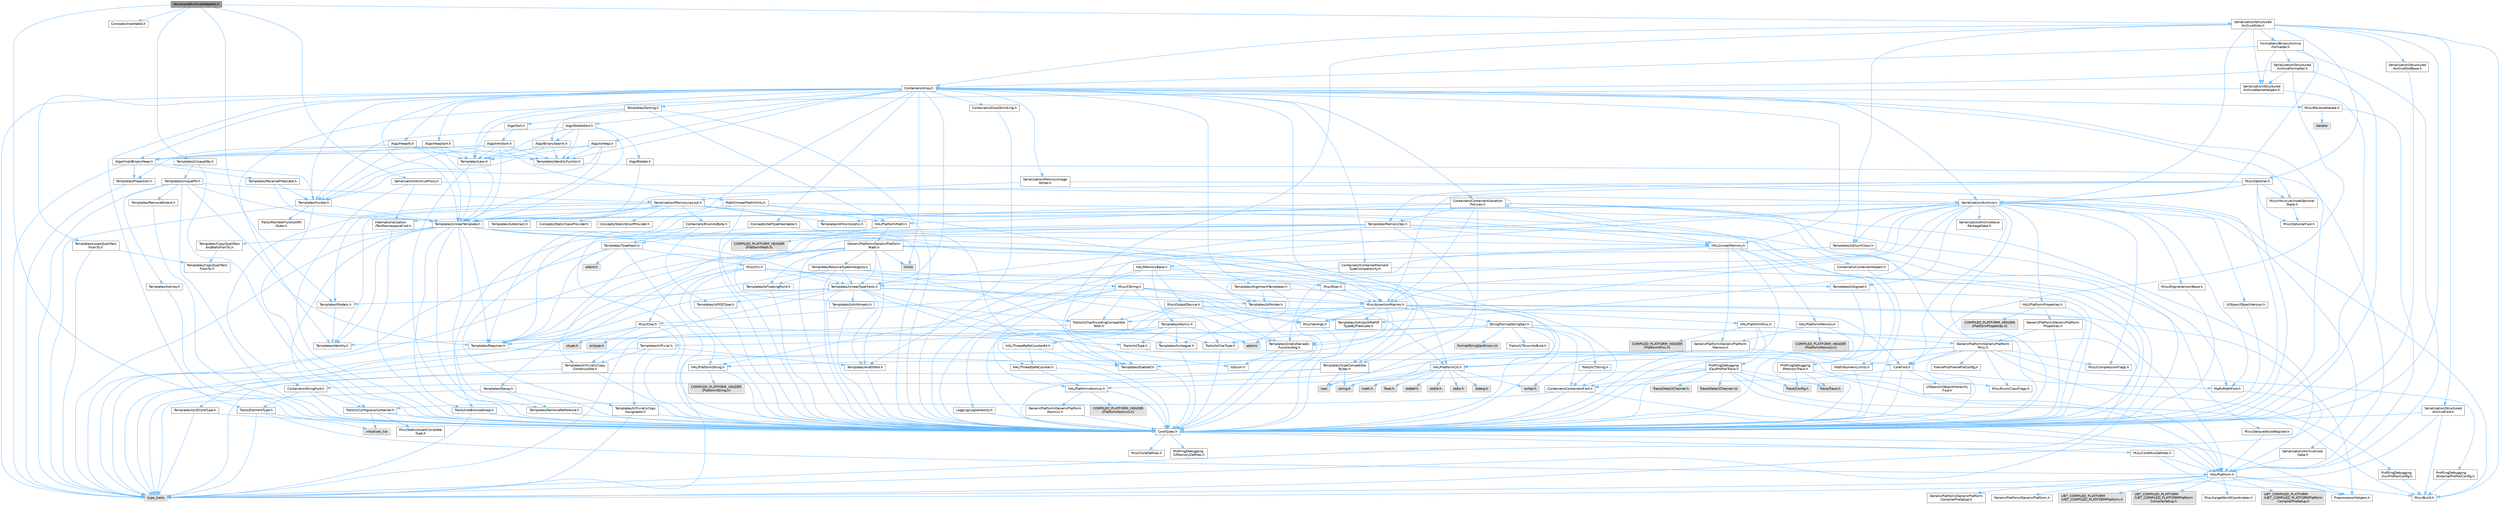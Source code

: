 digraph "StructuredArchiveAdapters.h"
{
 // INTERACTIVE_SVG=YES
 // LATEX_PDF_SIZE
  bgcolor="transparent";
  edge [fontname=Helvetica,fontsize=10,labelfontname=Helvetica,labelfontsize=10];
  node [fontname=Helvetica,fontsize=10,shape=box,height=0.2,width=0.4];
  Node1 [id="Node000001",label="StructuredArchiveAdapters.h",height=0.2,width=0.4,color="gray40", fillcolor="grey60", style="filled", fontcolor="black",tooltip=" "];
  Node1 -> Node2 [id="edge1_Node000001_Node000002",color="steelblue1",style="solid",tooltip=" "];
  Node2 [id="Node000002",label="CoreTypes.h",height=0.2,width=0.4,color="grey40", fillcolor="white", style="filled",URL="$dc/dec/CoreTypes_8h.html",tooltip=" "];
  Node2 -> Node3 [id="edge2_Node000002_Node000003",color="steelblue1",style="solid",tooltip=" "];
  Node3 [id="Node000003",label="HAL/Platform.h",height=0.2,width=0.4,color="grey40", fillcolor="white", style="filled",URL="$d9/dd0/Platform_8h.html",tooltip=" "];
  Node3 -> Node4 [id="edge3_Node000003_Node000004",color="steelblue1",style="solid",tooltip=" "];
  Node4 [id="Node000004",label="Misc/Build.h",height=0.2,width=0.4,color="grey40", fillcolor="white", style="filled",URL="$d3/dbb/Build_8h.html",tooltip=" "];
  Node3 -> Node5 [id="edge4_Node000003_Node000005",color="steelblue1",style="solid",tooltip=" "];
  Node5 [id="Node000005",label="Misc/LargeWorldCoordinates.h",height=0.2,width=0.4,color="grey40", fillcolor="white", style="filled",URL="$d2/dcb/LargeWorldCoordinates_8h.html",tooltip=" "];
  Node3 -> Node6 [id="edge5_Node000003_Node000006",color="steelblue1",style="solid",tooltip=" "];
  Node6 [id="Node000006",label="type_traits",height=0.2,width=0.4,color="grey60", fillcolor="#E0E0E0", style="filled",tooltip=" "];
  Node3 -> Node7 [id="edge6_Node000003_Node000007",color="steelblue1",style="solid",tooltip=" "];
  Node7 [id="Node000007",label="PreprocessorHelpers.h",height=0.2,width=0.4,color="grey40", fillcolor="white", style="filled",URL="$db/ddb/PreprocessorHelpers_8h.html",tooltip=" "];
  Node3 -> Node8 [id="edge7_Node000003_Node000008",color="steelblue1",style="solid",tooltip=" "];
  Node8 [id="Node000008",label="UBT_COMPILED_PLATFORM\l/UBT_COMPILED_PLATFORMPlatform\lCompilerPreSetup.h",height=0.2,width=0.4,color="grey60", fillcolor="#E0E0E0", style="filled",tooltip=" "];
  Node3 -> Node9 [id="edge8_Node000003_Node000009",color="steelblue1",style="solid",tooltip=" "];
  Node9 [id="Node000009",label="GenericPlatform/GenericPlatform\lCompilerPreSetup.h",height=0.2,width=0.4,color="grey40", fillcolor="white", style="filled",URL="$d9/dc8/GenericPlatformCompilerPreSetup_8h.html",tooltip=" "];
  Node3 -> Node10 [id="edge9_Node000003_Node000010",color="steelblue1",style="solid",tooltip=" "];
  Node10 [id="Node000010",label="GenericPlatform/GenericPlatform.h",height=0.2,width=0.4,color="grey40", fillcolor="white", style="filled",URL="$d6/d84/GenericPlatform_8h.html",tooltip=" "];
  Node3 -> Node11 [id="edge10_Node000003_Node000011",color="steelblue1",style="solid",tooltip=" "];
  Node11 [id="Node000011",label="UBT_COMPILED_PLATFORM\l/UBT_COMPILED_PLATFORMPlatform.h",height=0.2,width=0.4,color="grey60", fillcolor="#E0E0E0", style="filled",tooltip=" "];
  Node3 -> Node12 [id="edge11_Node000003_Node000012",color="steelblue1",style="solid",tooltip=" "];
  Node12 [id="Node000012",label="UBT_COMPILED_PLATFORM\l/UBT_COMPILED_PLATFORMPlatform\lCompilerSetup.h",height=0.2,width=0.4,color="grey60", fillcolor="#E0E0E0", style="filled",tooltip=" "];
  Node2 -> Node13 [id="edge12_Node000002_Node000013",color="steelblue1",style="solid",tooltip=" "];
  Node13 [id="Node000013",label="ProfilingDebugging\l/UMemoryDefines.h",height=0.2,width=0.4,color="grey40", fillcolor="white", style="filled",URL="$d2/da2/UMemoryDefines_8h.html",tooltip=" "];
  Node2 -> Node14 [id="edge13_Node000002_Node000014",color="steelblue1",style="solid",tooltip=" "];
  Node14 [id="Node000014",label="Misc/CoreMiscDefines.h",height=0.2,width=0.4,color="grey40", fillcolor="white", style="filled",URL="$da/d38/CoreMiscDefines_8h.html",tooltip=" "];
  Node14 -> Node3 [id="edge14_Node000014_Node000003",color="steelblue1",style="solid",tooltip=" "];
  Node14 -> Node7 [id="edge15_Node000014_Node000007",color="steelblue1",style="solid",tooltip=" "];
  Node2 -> Node15 [id="edge16_Node000002_Node000015",color="steelblue1",style="solid",tooltip=" "];
  Node15 [id="Node000015",label="Misc/CoreDefines.h",height=0.2,width=0.4,color="grey40", fillcolor="white", style="filled",URL="$d3/dd2/CoreDefines_8h.html",tooltip=" "];
  Node1 -> Node16 [id="edge17_Node000001_Node000016",color="steelblue1",style="solid",tooltip=" "];
  Node16 [id="Node000016",label="Concepts/Insertable.h",height=0.2,width=0.4,color="grey40", fillcolor="white", style="filled",URL="$d8/d3b/Insertable_8h.html",tooltip=" "];
  Node1 -> Node17 [id="edge18_Node000001_Node000017",color="steelblue1",style="solid",tooltip=" "];
  Node17 [id="Node000017",label="Templates/Models.h",height=0.2,width=0.4,color="grey40", fillcolor="white", style="filled",URL="$d3/d0c/Models_8h.html",tooltip=" "];
  Node17 -> Node18 [id="edge19_Node000017_Node000018",color="steelblue1",style="solid",tooltip=" "];
  Node18 [id="Node000018",label="Templates/Identity.h",height=0.2,width=0.4,color="grey40", fillcolor="white", style="filled",URL="$d0/dd5/Identity_8h.html",tooltip=" "];
  Node1 -> Node19 [id="edge20_Node000001_Node000019",color="steelblue1",style="solid",tooltip=" "];
  Node19 [id="Node000019",label="Serialization/ArchiveProxy.h",height=0.2,width=0.4,color="grey40", fillcolor="white", style="filled",URL="$dc/dda/ArchiveProxy_8h.html",tooltip=" "];
  Node19 -> Node2 [id="edge21_Node000019_Node000002",color="steelblue1",style="solid",tooltip=" "];
  Node19 -> Node20 [id="edge22_Node000019_Node000020",color="steelblue1",style="solid",tooltip=" "];
  Node20 [id="Node000020",label="Internationalization\l/TextNamespaceFwd.h",height=0.2,width=0.4,color="grey40", fillcolor="white", style="filled",URL="$d8/d97/TextNamespaceFwd_8h.html",tooltip=" "];
  Node20 -> Node2 [id="edge23_Node000020_Node000002",color="steelblue1",style="solid",tooltip=" "];
  Node19 -> Node21 [id="edge24_Node000019_Node000021",color="steelblue1",style="solid",tooltip=" "];
  Node21 [id="Node000021",label="Serialization/Archive.h",height=0.2,width=0.4,color="grey40", fillcolor="white", style="filled",URL="$d7/d3b/Archive_8h.html",tooltip=" "];
  Node21 -> Node22 [id="edge25_Node000021_Node000022",color="steelblue1",style="solid",tooltip=" "];
  Node22 [id="Node000022",label="CoreFwd.h",height=0.2,width=0.4,color="grey40", fillcolor="white", style="filled",URL="$d1/d1e/CoreFwd_8h.html",tooltip=" "];
  Node22 -> Node2 [id="edge26_Node000022_Node000002",color="steelblue1",style="solid",tooltip=" "];
  Node22 -> Node23 [id="edge27_Node000022_Node000023",color="steelblue1",style="solid",tooltip=" "];
  Node23 [id="Node000023",label="Containers/ContainersFwd.h",height=0.2,width=0.4,color="grey40", fillcolor="white", style="filled",URL="$d4/d0a/ContainersFwd_8h.html",tooltip=" "];
  Node23 -> Node3 [id="edge28_Node000023_Node000003",color="steelblue1",style="solid",tooltip=" "];
  Node23 -> Node2 [id="edge29_Node000023_Node000002",color="steelblue1",style="solid",tooltip=" "];
  Node23 -> Node24 [id="edge30_Node000023_Node000024",color="steelblue1",style="solid",tooltip=" "];
  Node24 [id="Node000024",label="Traits/IsContiguousContainer.h",height=0.2,width=0.4,color="grey40", fillcolor="white", style="filled",URL="$d5/d3c/IsContiguousContainer_8h.html",tooltip=" "];
  Node24 -> Node2 [id="edge31_Node000024_Node000002",color="steelblue1",style="solid",tooltip=" "];
  Node24 -> Node25 [id="edge32_Node000024_Node000025",color="steelblue1",style="solid",tooltip=" "];
  Node25 [id="Node000025",label="Misc/StaticAssertComplete\lType.h",height=0.2,width=0.4,color="grey40", fillcolor="white", style="filled",URL="$d5/d4e/StaticAssertCompleteType_8h.html",tooltip=" "];
  Node24 -> Node26 [id="edge33_Node000024_Node000026",color="steelblue1",style="solid",tooltip=" "];
  Node26 [id="Node000026",label="initializer_list",height=0.2,width=0.4,color="grey60", fillcolor="#E0E0E0", style="filled",tooltip=" "];
  Node22 -> Node27 [id="edge34_Node000022_Node000027",color="steelblue1",style="solid",tooltip=" "];
  Node27 [id="Node000027",label="Math/MathFwd.h",height=0.2,width=0.4,color="grey40", fillcolor="white", style="filled",URL="$d2/d10/MathFwd_8h.html",tooltip=" "];
  Node27 -> Node3 [id="edge35_Node000027_Node000003",color="steelblue1",style="solid",tooltip=" "];
  Node22 -> Node28 [id="edge36_Node000022_Node000028",color="steelblue1",style="solid",tooltip=" "];
  Node28 [id="Node000028",label="UObject/UObjectHierarchy\lFwd.h",height=0.2,width=0.4,color="grey40", fillcolor="white", style="filled",URL="$d3/d13/UObjectHierarchyFwd_8h.html",tooltip=" "];
  Node21 -> Node2 [id="edge37_Node000021_Node000002",color="steelblue1",style="solid",tooltip=" "];
  Node21 -> Node29 [id="edge38_Node000021_Node000029",color="steelblue1",style="solid",tooltip=" "];
  Node29 [id="Node000029",label="HAL/PlatformProperties.h",height=0.2,width=0.4,color="grey40", fillcolor="white", style="filled",URL="$d9/db0/PlatformProperties_8h.html",tooltip=" "];
  Node29 -> Node2 [id="edge39_Node000029_Node000002",color="steelblue1",style="solid",tooltip=" "];
  Node29 -> Node30 [id="edge40_Node000029_Node000030",color="steelblue1",style="solid",tooltip=" "];
  Node30 [id="Node000030",label="GenericPlatform/GenericPlatform\lProperties.h",height=0.2,width=0.4,color="grey40", fillcolor="white", style="filled",URL="$d2/dcd/GenericPlatformProperties_8h.html",tooltip=" "];
  Node30 -> Node2 [id="edge41_Node000030_Node000002",color="steelblue1",style="solid",tooltip=" "];
  Node30 -> Node31 [id="edge42_Node000030_Node000031",color="steelblue1",style="solid",tooltip=" "];
  Node31 [id="Node000031",label="GenericPlatform/GenericPlatform\lMisc.h",height=0.2,width=0.4,color="grey40", fillcolor="white", style="filled",URL="$db/d9a/GenericPlatformMisc_8h.html",tooltip=" "];
  Node31 -> Node32 [id="edge43_Node000031_Node000032",color="steelblue1",style="solid",tooltip=" "];
  Node32 [id="Node000032",label="Containers/StringFwd.h",height=0.2,width=0.4,color="grey40", fillcolor="white", style="filled",URL="$df/d37/StringFwd_8h.html",tooltip=" "];
  Node32 -> Node2 [id="edge44_Node000032_Node000002",color="steelblue1",style="solid",tooltip=" "];
  Node32 -> Node33 [id="edge45_Node000032_Node000033",color="steelblue1",style="solid",tooltip=" "];
  Node33 [id="Node000033",label="Traits/ElementType.h",height=0.2,width=0.4,color="grey40", fillcolor="white", style="filled",URL="$d5/d4f/ElementType_8h.html",tooltip=" "];
  Node33 -> Node3 [id="edge46_Node000033_Node000003",color="steelblue1",style="solid",tooltip=" "];
  Node33 -> Node26 [id="edge47_Node000033_Node000026",color="steelblue1",style="solid",tooltip=" "];
  Node33 -> Node6 [id="edge48_Node000033_Node000006",color="steelblue1",style="solid",tooltip=" "];
  Node32 -> Node24 [id="edge49_Node000032_Node000024",color="steelblue1",style="solid",tooltip=" "];
  Node31 -> Node22 [id="edge50_Node000031_Node000022",color="steelblue1",style="solid",tooltip=" "];
  Node31 -> Node2 [id="edge51_Node000031_Node000002",color="steelblue1",style="solid",tooltip=" "];
  Node31 -> Node34 [id="edge52_Node000031_Node000034",color="steelblue1",style="solid",tooltip=" "];
  Node34 [id="Node000034",label="FramePro/FrameProConfig.h",height=0.2,width=0.4,color="grey40", fillcolor="white", style="filled",URL="$d7/d90/FrameProConfig_8h.html",tooltip=" "];
  Node31 -> Node35 [id="edge53_Node000031_Node000035",color="steelblue1",style="solid",tooltip=" "];
  Node35 [id="Node000035",label="HAL/PlatformCrt.h",height=0.2,width=0.4,color="grey40", fillcolor="white", style="filled",URL="$d8/d75/PlatformCrt_8h.html",tooltip=" "];
  Node35 -> Node36 [id="edge54_Node000035_Node000036",color="steelblue1",style="solid",tooltip=" "];
  Node36 [id="Node000036",label="new",height=0.2,width=0.4,color="grey60", fillcolor="#E0E0E0", style="filled",tooltip=" "];
  Node35 -> Node37 [id="edge55_Node000035_Node000037",color="steelblue1",style="solid",tooltip=" "];
  Node37 [id="Node000037",label="wchar.h",height=0.2,width=0.4,color="grey60", fillcolor="#E0E0E0", style="filled",tooltip=" "];
  Node35 -> Node38 [id="edge56_Node000035_Node000038",color="steelblue1",style="solid",tooltip=" "];
  Node38 [id="Node000038",label="stddef.h",height=0.2,width=0.4,color="grey60", fillcolor="#E0E0E0", style="filled",tooltip=" "];
  Node35 -> Node39 [id="edge57_Node000035_Node000039",color="steelblue1",style="solid",tooltip=" "];
  Node39 [id="Node000039",label="stdlib.h",height=0.2,width=0.4,color="grey60", fillcolor="#E0E0E0", style="filled",tooltip=" "];
  Node35 -> Node40 [id="edge58_Node000035_Node000040",color="steelblue1",style="solid",tooltip=" "];
  Node40 [id="Node000040",label="stdio.h",height=0.2,width=0.4,color="grey60", fillcolor="#E0E0E0", style="filled",tooltip=" "];
  Node35 -> Node41 [id="edge59_Node000035_Node000041",color="steelblue1",style="solid",tooltip=" "];
  Node41 [id="Node000041",label="stdarg.h",height=0.2,width=0.4,color="grey60", fillcolor="#E0E0E0", style="filled",tooltip=" "];
  Node35 -> Node42 [id="edge60_Node000035_Node000042",color="steelblue1",style="solid",tooltip=" "];
  Node42 [id="Node000042",label="math.h",height=0.2,width=0.4,color="grey60", fillcolor="#E0E0E0", style="filled",tooltip=" "];
  Node35 -> Node43 [id="edge61_Node000035_Node000043",color="steelblue1",style="solid",tooltip=" "];
  Node43 [id="Node000043",label="float.h",height=0.2,width=0.4,color="grey60", fillcolor="#E0E0E0", style="filled",tooltip=" "];
  Node35 -> Node44 [id="edge62_Node000035_Node000044",color="steelblue1",style="solid",tooltip=" "];
  Node44 [id="Node000044",label="string.h",height=0.2,width=0.4,color="grey60", fillcolor="#E0E0E0", style="filled",tooltip=" "];
  Node31 -> Node45 [id="edge63_Node000031_Node000045",color="steelblue1",style="solid",tooltip=" "];
  Node45 [id="Node000045",label="Math/NumericLimits.h",height=0.2,width=0.4,color="grey40", fillcolor="white", style="filled",URL="$df/d1b/NumericLimits_8h.html",tooltip=" "];
  Node45 -> Node2 [id="edge64_Node000045_Node000002",color="steelblue1",style="solid",tooltip=" "];
  Node31 -> Node46 [id="edge65_Node000031_Node000046",color="steelblue1",style="solid",tooltip=" "];
  Node46 [id="Node000046",label="Misc/CompressionFlags.h",height=0.2,width=0.4,color="grey40", fillcolor="white", style="filled",URL="$d9/d76/CompressionFlags_8h.html",tooltip=" "];
  Node31 -> Node47 [id="edge66_Node000031_Node000047",color="steelblue1",style="solid",tooltip=" "];
  Node47 [id="Node000047",label="Misc/EnumClassFlags.h",height=0.2,width=0.4,color="grey40", fillcolor="white", style="filled",URL="$d8/de7/EnumClassFlags_8h.html",tooltip=" "];
  Node31 -> Node48 [id="edge67_Node000031_Node000048",color="steelblue1",style="solid",tooltip=" "];
  Node48 [id="Node000048",label="ProfilingDebugging\l/CsvProfilerConfig.h",height=0.2,width=0.4,color="grey40", fillcolor="white", style="filled",URL="$d3/d88/CsvProfilerConfig_8h.html",tooltip=" "];
  Node48 -> Node4 [id="edge68_Node000048_Node000004",color="steelblue1",style="solid",tooltip=" "];
  Node31 -> Node49 [id="edge69_Node000031_Node000049",color="steelblue1",style="solid",tooltip=" "];
  Node49 [id="Node000049",label="ProfilingDebugging\l/ExternalProfilerConfig.h",height=0.2,width=0.4,color="grey40", fillcolor="white", style="filled",URL="$d3/dbb/ExternalProfilerConfig_8h.html",tooltip=" "];
  Node49 -> Node4 [id="edge70_Node000049_Node000004",color="steelblue1",style="solid",tooltip=" "];
  Node29 -> Node50 [id="edge71_Node000029_Node000050",color="steelblue1",style="solid",tooltip=" "];
  Node50 [id="Node000050",label="COMPILED_PLATFORM_HEADER\l(PlatformProperties.h)",height=0.2,width=0.4,color="grey60", fillcolor="#E0E0E0", style="filled",tooltip=" "];
  Node21 -> Node20 [id="edge72_Node000021_Node000020",color="steelblue1",style="solid",tooltip=" "];
  Node21 -> Node27 [id="edge73_Node000021_Node000027",color="steelblue1",style="solid",tooltip=" "];
  Node21 -> Node51 [id="edge74_Node000021_Node000051",color="steelblue1",style="solid",tooltip=" "];
  Node51 [id="Node000051",label="Misc/AssertionMacros.h",height=0.2,width=0.4,color="grey40", fillcolor="white", style="filled",URL="$d0/dfa/AssertionMacros_8h.html",tooltip=" "];
  Node51 -> Node2 [id="edge75_Node000051_Node000002",color="steelblue1",style="solid",tooltip=" "];
  Node51 -> Node3 [id="edge76_Node000051_Node000003",color="steelblue1",style="solid",tooltip=" "];
  Node51 -> Node52 [id="edge77_Node000051_Node000052",color="steelblue1",style="solid",tooltip=" "];
  Node52 [id="Node000052",label="HAL/PlatformMisc.h",height=0.2,width=0.4,color="grey40", fillcolor="white", style="filled",URL="$d0/df5/PlatformMisc_8h.html",tooltip=" "];
  Node52 -> Node2 [id="edge78_Node000052_Node000002",color="steelblue1",style="solid",tooltip=" "];
  Node52 -> Node31 [id="edge79_Node000052_Node000031",color="steelblue1",style="solid",tooltip=" "];
  Node52 -> Node53 [id="edge80_Node000052_Node000053",color="steelblue1",style="solid",tooltip=" "];
  Node53 [id="Node000053",label="COMPILED_PLATFORM_HEADER\l(PlatformMisc.h)",height=0.2,width=0.4,color="grey60", fillcolor="#E0E0E0", style="filled",tooltip=" "];
  Node52 -> Node54 [id="edge81_Node000052_Node000054",color="steelblue1",style="solid",tooltip=" "];
  Node54 [id="Node000054",label="ProfilingDebugging\l/CpuProfilerTrace.h",height=0.2,width=0.4,color="grey40", fillcolor="white", style="filled",URL="$da/dcb/CpuProfilerTrace_8h.html",tooltip=" "];
  Node54 -> Node2 [id="edge82_Node000054_Node000002",color="steelblue1",style="solid",tooltip=" "];
  Node54 -> Node23 [id="edge83_Node000054_Node000023",color="steelblue1",style="solid",tooltip=" "];
  Node54 -> Node55 [id="edge84_Node000054_Node000055",color="steelblue1",style="solid",tooltip=" "];
  Node55 [id="Node000055",label="HAL/PlatformAtomics.h",height=0.2,width=0.4,color="grey40", fillcolor="white", style="filled",URL="$d3/d36/PlatformAtomics_8h.html",tooltip=" "];
  Node55 -> Node2 [id="edge85_Node000055_Node000002",color="steelblue1",style="solid",tooltip=" "];
  Node55 -> Node56 [id="edge86_Node000055_Node000056",color="steelblue1",style="solid",tooltip=" "];
  Node56 [id="Node000056",label="GenericPlatform/GenericPlatform\lAtomics.h",height=0.2,width=0.4,color="grey40", fillcolor="white", style="filled",URL="$da/d72/GenericPlatformAtomics_8h.html",tooltip=" "];
  Node56 -> Node2 [id="edge87_Node000056_Node000002",color="steelblue1",style="solid",tooltip=" "];
  Node55 -> Node57 [id="edge88_Node000055_Node000057",color="steelblue1",style="solid",tooltip=" "];
  Node57 [id="Node000057",label="COMPILED_PLATFORM_HEADER\l(PlatformAtomics.h)",height=0.2,width=0.4,color="grey60", fillcolor="#E0E0E0", style="filled",tooltip=" "];
  Node54 -> Node7 [id="edge89_Node000054_Node000007",color="steelblue1",style="solid",tooltip=" "];
  Node54 -> Node4 [id="edge90_Node000054_Node000004",color="steelblue1",style="solid",tooltip=" "];
  Node54 -> Node58 [id="edge91_Node000054_Node000058",color="steelblue1",style="solid",tooltip=" "];
  Node58 [id="Node000058",label="Trace/Config.h",height=0.2,width=0.4,color="grey60", fillcolor="#E0E0E0", style="filled",tooltip=" "];
  Node54 -> Node59 [id="edge92_Node000054_Node000059",color="steelblue1",style="solid",tooltip=" "];
  Node59 [id="Node000059",label="Trace/Detail/Channel.h",height=0.2,width=0.4,color="grey60", fillcolor="#E0E0E0", style="filled",tooltip=" "];
  Node54 -> Node60 [id="edge93_Node000054_Node000060",color="steelblue1",style="solid",tooltip=" "];
  Node60 [id="Node000060",label="Trace/Detail/Channel.inl",height=0.2,width=0.4,color="grey60", fillcolor="#E0E0E0", style="filled",tooltip=" "];
  Node54 -> Node61 [id="edge94_Node000054_Node000061",color="steelblue1",style="solid",tooltip=" "];
  Node61 [id="Node000061",label="Trace/Trace.h",height=0.2,width=0.4,color="grey60", fillcolor="#E0E0E0", style="filled",tooltip=" "];
  Node51 -> Node7 [id="edge95_Node000051_Node000007",color="steelblue1",style="solid",tooltip=" "];
  Node51 -> Node62 [id="edge96_Node000051_Node000062",color="steelblue1",style="solid",tooltip=" "];
  Node62 [id="Node000062",label="Templates/EnableIf.h",height=0.2,width=0.4,color="grey40", fillcolor="white", style="filled",URL="$d7/d60/EnableIf_8h.html",tooltip=" "];
  Node62 -> Node2 [id="edge97_Node000062_Node000002",color="steelblue1",style="solid",tooltip=" "];
  Node51 -> Node63 [id="edge98_Node000051_Node000063",color="steelblue1",style="solid",tooltip=" "];
  Node63 [id="Node000063",label="Templates/IsArrayOrRefOf\lTypeByPredicate.h",height=0.2,width=0.4,color="grey40", fillcolor="white", style="filled",URL="$d6/da1/IsArrayOrRefOfTypeByPredicate_8h.html",tooltip=" "];
  Node63 -> Node2 [id="edge99_Node000063_Node000002",color="steelblue1",style="solid",tooltip=" "];
  Node51 -> Node64 [id="edge100_Node000051_Node000064",color="steelblue1",style="solid",tooltip=" "];
  Node64 [id="Node000064",label="Templates/IsValidVariadic\lFunctionArg.h",height=0.2,width=0.4,color="grey40", fillcolor="white", style="filled",URL="$d0/dc8/IsValidVariadicFunctionArg_8h.html",tooltip=" "];
  Node64 -> Node2 [id="edge101_Node000064_Node000002",color="steelblue1",style="solid",tooltip=" "];
  Node64 -> Node65 [id="edge102_Node000064_Node000065",color="steelblue1",style="solid",tooltip=" "];
  Node65 [id="Node000065",label="IsEnum.h",height=0.2,width=0.4,color="grey40", fillcolor="white", style="filled",URL="$d4/de5/IsEnum_8h.html",tooltip=" "];
  Node64 -> Node6 [id="edge103_Node000064_Node000006",color="steelblue1",style="solid",tooltip=" "];
  Node51 -> Node66 [id="edge104_Node000051_Node000066",color="steelblue1",style="solid",tooltip=" "];
  Node66 [id="Node000066",label="Traits/IsCharEncodingCompatible\lWith.h",height=0.2,width=0.4,color="grey40", fillcolor="white", style="filled",URL="$df/dd1/IsCharEncodingCompatibleWith_8h.html",tooltip=" "];
  Node66 -> Node6 [id="edge105_Node000066_Node000006",color="steelblue1",style="solid",tooltip=" "];
  Node66 -> Node67 [id="edge106_Node000066_Node000067",color="steelblue1",style="solid",tooltip=" "];
  Node67 [id="Node000067",label="Traits/IsCharType.h",height=0.2,width=0.4,color="grey40", fillcolor="white", style="filled",URL="$db/d51/IsCharType_8h.html",tooltip=" "];
  Node67 -> Node2 [id="edge107_Node000067_Node000002",color="steelblue1",style="solid",tooltip=" "];
  Node51 -> Node68 [id="edge108_Node000051_Node000068",color="steelblue1",style="solid",tooltip=" "];
  Node68 [id="Node000068",label="Misc/VarArgs.h",height=0.2,width=0.4,color="grey40", fillcolor="white", style="filled",URL="$d5/d6f/VarArgs_8h.html",tooltip=" "];
  Node68 -> Node2 [id="edge109_Node000068_Node000002",color="steelblue1",style="solid",tooltip=" "];
  Node51 -> Node69 [id="edge110_Node000051_Node000069",color="steelblue1",style="solid",tooltip=" "];
  Node69 [id="Node000069",label="String/FormatStringSan.h",height=0.2,width=0.4,color="grey40", fillcolor="white", style="filled",URL="$d3/d8b/FormatStringSan_8h.html",tooltip=" "];
  Node69 -> Node6 [id="edge111_Node000069_Node000006",color="steelblue1",style="solid",tooltip=" "];
  Node69 -> Node2 [id="edge112_Node000069_Node000002",color="steelblue1",style="solid",tooltip=" "];
  Node69 -> Node70 [id="edge113_Node000069_Node000070",color="steelblue1",style="solid",tooltip=" "];
  Node70 [id="Node000070",label="Templates/Requires.h",height=0.2,width=0.4,color="grey40", fillcolor="white", style="filled",URL="$dc/d96/Requires_8h.html",tooltip=" "];
  Node70 -> Node62 [id="edge114_Node000070_Node000062",color="steelblue1",style="solid",tooltip=" "];
  Node70 -> Node6 [id="edge115_Node000070_Node000006",color="steelblue1",style="solid",tooltip=" "];
  Node69 -> Node18 [id="edge116_Node000069_Node000018",color="steelblue1",style="solid",tooltip=" "];
  Node69 -> Node64 [id="edge117_Node000069_Node000064",color="steelblue1",style="solid",tooltip=" "];
  Node69 -> Node67 [id="edge118_Node000069_Node000067",color="steelblue1",style="solid",tooltip=" "];
  Node69 -> Node71 [id="edge119_Node000069_Node000071",color="steelblue1",style="solid",tooltip=" "];
  Node71 [id="Node000071",label="Traits/IsTEnumAsByte.h",height=0.2,width=0.4,color="grey40", fillcolor="white", style="filled",URL="$d1/de6/IsTEnumAsByte_8h.html",tooltip=" "];
  Node69 -> Node72 [id="edge120_Node000069_Node000072",color="steelblue1",style="solid",tooltip=" "];
  Node72 [id="Node000072",label="Traits/IsTString.h",height=0.2,width=0.4,color="grey40", fillcolor="white", style="filled",URL="$d0/df8/IsTString_8h.html",tooltip=" "];
  Node72 -> Node23 [id="edge121_Node000072_Node000023",color="steelblue1",style="solid",tooltip=" "];
  Node69 -> Node23 [id="edge122_Node000069_Node000023",color="steelblue1",style="solid",tooltip=" "];
  Node69 -> Node73 [id="edge123_Node000069_Node000073",color="steelblue1",style="solid",tooltip=" "];
  Node73 [id="Node000073",label="FormatStringSanErrors.inl",height=0.2,width=0.4,color="grey60", fillcolor="#E0E0E0", style="filled",tooltip=" "];
  Node51 -> Node74 [id="edge124_Node000051_Node000074",color="steelblue1",style="solid",tooltip=" "];
  Node74 [id="Node000074",label="atomic",height=0.2,width=0.4,color="grey60", fillcolor="#E0E0E0", style="filled",tooltip=" "];
  Node21 -> Node4 [id="edge125_Node000021_Node000004",color="steelblue1",style="solid",tooltip=" "];
  Node21 -> Node46 [id="edge126_Node000021_Node000046",color="steelblue1",style="solid",tooltip=" "];
  Node21 -> Node75 [id="edge127_Node000021_Node000075",color="steelblue1",style="solid",tooltip=" "];
  Node75 [id="Node000075",label="Misc/EngineVersionBase.h",height=0.2,width=0.4,color="grey40", fillcolor="white", style="filled",URL="$d5/d2b/EngineVersionBase_8h.html",tooltip=" "];
  Node75 -> Node2 [id="edge128_Node000075_Node000002",color="steelblue1",style="solid",tooltip=" "];
  Node21 -> Node68 [id="edge129_Node000021_Node000068",color="steelblue1",style="solid",tooltip=" "];
  Node21 -> Node76 [id="edge130_Node000021_Node000076",color="steelblue1",style="solid",tooltip=" "];
  Node76 [id="Node000076",label="Serialization/ArchiveCook\lData.h",height=0.2,width=0.4,color="grey40", fillcolor="white", style="filled",URL="$dc/db6/ArchiveCookData_8h.html",tooltip=" "];
  Node76 -> Node3 [id="edge131_Node000076_Node000003",color="steelblue1",style="solid",tooltip=" "];
  Node21 -> Node77 [id="edge132_Node000021_Node000077",color="steelblue1",style="solid",tooltip=" "];
  Node77 [id="Node000077",label="Serialization/ArchiveSave\lPackageData.h",height=0.2,width=0.4,color="grey40", fillcolor="white", style="filled",URL="$d1/d37/ArchiveSavePackageData_8h.html",tooltip=" "];
  Node21 -> Node62 [id="edge133_Node000021_Node000062",color="steelblue1",style="solid",tooltip=" "];
  Node21 -> Node63 [id="edge134_Node000021_Node000063",color="steelblue1",style="solid",tooltip=" "];
  Node21 -> Node78 [id="edge135_Node000021_Node000078",color="steelblue1",style="solid",tooltip=" "];
  Node78 [id="Node000078",label="Templates/IsEnumClass.h",height=0.2,width=0.4,color="grey40", fillcolor="white", style="filled",URL="$d7/d15/IsEnumClass_8h.html",tooltip=" "];
  Node78 -> Node2 [id="edge136_Node000078_Node000002",color="steelblue1",style="solid",tooltip=" "];
  Node78 -> Node79 [id="edge137_Node000078_Node000079",color="steelblue1",style="solid",tooltip=" "];
  Node79 [id="Node000079",label="Templates/AndOrNot.h",height=0.2,width=0.4,color="grey40", fillcolor="white", style="filled",URL="$db/d0a/AndOrNot_8h.html",tooltip=" "];
  Node79 -> Node2 [id="edge138_Node000079_Node000002",color="steelblue1",style="solid",tooltip=" "];
  Node21 -> Node80 [id="edge139_Node000021_Node000080",color="steelblue1",style="solid",tooltip=" "];
  Node80 [id="Node000080",label="Templates/IsSigned.h",height=0.2,width=0.4,color="grey40", fillcolor="white", style="filled",URL="$d8/dd8/IsSigned_8h.html",tooltip=" "];
  Node80 -> Node2 [id="edge140_Node000080_Node000002",color="steelblue1",style="solid",tooltip=" "];
  Node21 -> Node64 [id="edge141_Node000021_Node000064",color="steelblue1",style="solid",tooltip=" "];
  Node21 -> Node81 [id="edge142_Node000021_Node000081",color="steelblue1",style="solid",tooltip=" "];
  Node81 [id="Node000081",label="Templates/UnrealTemplate.h",height=0.2,width=0.4,color="grey40", fillcolor="white", style="filled",URL="$d4/d24/UnrealTemplate_8h.html",tooltip=" "];
  Node81 -> Node2 [id="edge143_Node000081_Node000002",color="steelblue1",style="solid",tooltip=" "];
  Node81 -> Node82 [id="edge144_Node000081_Node000082",color="steelblue1",style="solid",tooltip=" "];
  Node82 [id="Node000082",label="Templates/IsPointer.h",height=0.2,width=0.4,color="grey40", fillcolor="white", style="filled",URL="$d7/d05/IsPointer_8h.html",tooltip=" "];
  Node82 -> Node2 [id="edge145_Node000082_Node000002",color="steelblue1",style="solid",tooltip=" "];
  Node81 -> Node83 [id="edge146_Node000081_Node000083",color="steelblue1",style="solid",tooltip=" "];
  Node83 [id="Node000083",label="HAL/UnrealMemory.h",height=0.2,width=0.4,color="grey40", fillcolor="white", style="filled",URL="$d9/d96/UnrealMemory_8h.html",tooltip=" "];
  Node83 -> Node2 [id="edge147_Node000083_Node000002",color="steelblue1",style="solid",tooltip=" "];
  Node83 -> Node84 [id="edge148_Node000083_Node000084",color="steelblue1",style="solid",tooltip=" "];
  Node84 [id="Node000084",label="GenericPlatform/GenericPlatform\lMemory.h",height=0.2,width=0.4,color="grey40", fillcolor="white", style="filled",URL="$dd/d22/GenericPlatformMemory_8h.html",tooltip=" "];
  Node84 -> Node22 [id="edge149_Node000084_Node000022",color="steelblue1",style="solid",tooltip=" "];
  Node84 -> Node2 [id="edge150_Node000084_Node000002",color="steelblue1",style="solid",tooltip=" "];
  Node84 -> Node85 [id="edge151_Node000084_Node000085",color="steelblue1",style="solid",tooltip=" "];
  Node85 [id="Node000085",label="HAL/PlatformString.h",height=0.2,width=0.4,color="grey40", fillcolor="white", style="filled",URL="$db/db5/PlatformString_8h.html",tooltip=" "];
  Node85 -> Node2 [id="edge152_Node000085_Node000002",color="steelblue1",style="solid",tooltip=" "];
  Node85 -> Node86 [id="edge153_Node000085_Node000086",color="steelblue1",style="solid",tooltip=" "];
  Node86 [id="Node000086",label="COMPILED_PLATFORM_HEADER\l(PlatformString.h)",height=0.2,width=0.4,color="grey60", fillcolor="#E0E0E0", style="filled",tooltip=" "];
  Node84 -> Node44 [id="edge154_Node000084_Node000044",color="steelblue1",style="solid",tooltip=" "];
  Node84 -> Node37 [id="edge155_Node000084_Node000037",color="steelblue1",style="solid",tooltip=" "];
  Node83 -> Node87 [id="edge156_Node000083_Node000087",color="steelblue1",style="solid",tooltip=" "];
  Node87 [id="Node000087",label="HAL/MemoryBase.h",height=0.2,width=0.4,color="grey40", fillcolor="white", style="filled",URL="$d6/d9f/MemoryBase_8h.html",tooltip=" "];
  Node87 -> Node2 [id="edge157_Node000087_Node000002",color="steelblue1",style="solid",tooltip=" "];
  Node87 -> Node55 [id="edge158_Node000087_Node000055",color="steelblue1",style="solid",tooltip=" "];
  Node87 -> Node35 [id="edge159_Node000087_Node000035",color="steelblue1",style="solid",tooltip=" "];
  Node87 -> Node88 [id="edge160_Node000087_Node000088",color="steelblue1",style="solid",tooltip=" "];
  Node88 [id="Node000088",label="Misc/Exec.h",height=0.2,width=0.4,color="grey40", fillcolor="white", style="filled",URL="$de/ddb/Exec_8h.html",tooltip=" "];
  Node88 -> Node2 [id="edge161_Node000088_Node000002",color="steelblue1",style="solid",tooltip=" "];
  Node88 -> Node51 [id="edge162_Node000088_Node000051",color="steelblue1",style="solid",tooltip=" "];
  Node87 -> Node89 [id="edge163_Node000087_Node000089",color="steelblue1",style="solid",tooltip=" "];
  Node89 [id="Node000089",label="Misc/OutputDevice.h",height=0.2,width=0.4,color="grey40", fillcolor="white", style="filled",URL="$d7/d32/OutputDevice_8h.html",tooltip=" "];
  Node89 -> Node22 [id="edge164_Node000089_Node000022",color="steelblue1",style="solid",tooltip=" "];
  Node89 -> Node2 [id="edge165_Node000089_Node000002",color="steelblue1",style="solid",tooltip=" "];
  Node89 -> Node90 [id="edge166_Node000089_Node000090",color="steelblue1",style="solid",tooltip=" "];
  Node90 [id="Node000090",label="Logging/LogVerbosity.h",height=0.2,width=0.4,color="grey40", fillcolor="white", style="filled",URL="$d2/d8f/LogVerbosity_8h.html",tooltip=" "];
  Node90 -> Node2 [id="edge167_Node000090_Node000002",color="steelblue1",style="solid",tooltip=" "];
  Node89 -> Node68 [id="edge168_Node000089_Node000068",color="steelblue1",style="solid",tooltip=" "];
  Node89 -> Node63 [id="edge169_Node000089_Node000063",color="steelblue1",style="solid",tooltip=" "];
  Node89 -> Node64 [id="edge170_Node000089_Node000064",color="steelblue1",style="solid",tooltip=" "];
  Node89 -> Node66 [id="edge171_Node000089_Node000066",color="steelblue1",style="solid",tooltip=" "];
  Node87 -> Node91 [id="edge172_Node000087_Node000091",color="steelblue1",style="solid",tooltip=" "];
  Node91 [id="Node000091",label="Templates/Atomic.h",height=0.2,width=0.4,color="grey40", fillcolor="white", style="filled",URL="$d3/d91/Atomic_8h.html",tooltip=" "];
  Node91 -> Node92 [id="edge173_Node000091_Node000092",color="steelblue1",style="solid",tooltip=" "];
  Node92 [id="Node000092",label="HAL/ThreadSafeCounter.h",height=0.2,width=0.4,color="grey40", fillcolor="white", style="filled",URL="$dc/dc9/ThreadSafeCounter_8h.html",tooltip=" "];
  Node92 -> Node2 [id="edge174_Node000092_Node000002",color="steelblue1",style="solid",tooltip=" "];
  Node92 -> Node55 [id="edge175_Node000092_Node000055",color="steelblue1",style="solid",tooltip=" "];
  Node91 -> Node93 [id="edge176_Node000091_Node000093",color="steelblue1",style="solid",tooltip=" "];
  Node93 [id="Node000093",label="HAL/ThreadSafeCounter64.h",height=0.2,width=0.4,color="grey40", fillcolor="white", style="filled",URL="$d0/d12/ThreadSafeCounter64_8h.html",tooltip=" "];
  Node93 -> Node2 [id="edge177_Node000093_Node000002",color="steelblue1",style="solid",tooltip=" "];
  Node93 -> Node92 [id="edge178_Node000093_Node000092",color="steelblue1",style="solid",tooltip=" "];
  Node91 -> Node94 [id="edge179_Node000091_Node000094",color="steelblue1",style="solid",tooltip=" "];
  Node94 [id="Node000094",label="Templates/IsIntegral.h",height=0.2,width=0.4,color="grey40", fillcolor="white", style="filled",URL="$da/d64/IsIntegral_8h.html",tooltip=" "];
  Node94 -> Node2 [id="edge180_Node000094_Node000002",color="steelblue1",style="solid",tooltip=" "];
  Node91 -> Node95 [id="edge181_Node000091_Node000095",color="steelblue1",style="solid",tooltip=" "];
  Node95 [id="Node000095",label="Templates/IsTrivial.h",height=0.2,width=0.4,color="grey40", fillcolor="white", style="filled",URL="$da/d4c/IsTrivial_8h.html",tooltip=" "];
  Node95 -> Node79 [id="edge182_Node000095_Node000079",color="steelblue1",style="solid",tooltip=" "];
  Node95 -> Node96 [id="edge183_Node000095_Node000096",color="steelblue1",style="solid",tooltip=" "];
  Node96 [id="Node000096",label="Templates/IsTriviallyCopy\lConstructible.h",height=0.2,width=0.4,color="grey40", fillcolor="white", style="filled",URL="$d3/d78/IsTriviallyCopyConstructible_8h.html",tooltip=" "];
  Node96 -> Node2 [id="edge184_Node000096_Node000002",color="steelblue1",style="solid",tooltip=" "];
  Node96 -> Node6 [id="edge185_Node000096_Node000006",color="steelblue1",style="solid",tooltip=" "];
  Node95 -> Node97 [id="edge186_Node000095_Node000097",color="steelblue1",style="solid",tooltip=" "];
  Node97 [id="Node000097",label="Templates/IsTriviallyCopy\lAssignable.h",height=0.2,width=0.4,color="grey40", fillcolor="white", style="filled",URL="$d2/df2/IsTriviallyCopyAssignable_8h.html",tooltip=" "];
  Node97 -> Node2 [id="edge187_Node000097_Node000002",color="steelblue1",style="solid",tooltip=" "];
  Node97 -> Node6 [id="edge188_Node000097_Node000006",color="steelblue1",style="solid",tooltip=" "];
  Node95 -> Node6 [id="edge189_Node000095_Node000006",color="steelblue1",style="solid",tooltip=" "];
  Node91 -> Node98 [id="edge190_Node000091_Node000098",color="steelblue1",style="solid",tooltip=" "];
  Node98 [id="Node000098",label="Traits/IntType.h",height=0.2,width=0.4,color="grey40", fillcolor="white", style="filled",URL="$d7/deb/IntType_8h.html",tooltip=" "];
  Node98 -> Node3 [id="edge191_Node000098_Node000003",color="steelblue1",style="solid",tooltip=" "];
  Node91 -> Node74 [id="edge192_Node000091_Node000074",color="steelblue1",style="solid",tooltip=" "];
  Node83 -> Node99 [id="edge193_Node000083_Node000099",color="steelblue1",style="solid",tooltip=" "];
  Node99 [id="Node000099",label="HAL/PlatformMemory.h",height=0.2,width=0.4,color="grey40", fillcolor="white", style="filled",URL="$de/d68/PlatformMemory_8h.html",tooltip=" "];
  Node99 -> Node2 [id="edge194_Node000099_Node000002",color="steelblue1",style="solid",tooltip=" "];
  Node99 -> Node84 [id="edge195_Node000099_Node000084",color="steelblue1",style="solid",tooltip=" "];
  Node99 -> Node100 [id="edge196_Node000099_Node000100",color="steelblue1",style="solid",tooltip=" "];
  Node100 [id="Node000100",label="COMPILED_PLATFORM_HEADER\l(PlatformMemory.h)",height=0.2,width=0.4,color="grey60", fillcolor="#E0E0E0", style="filled",tooltip=" "];
  Node83 -> Node101 [id="edge197_Node000083_Node000101",color="steelblue1",style="solid",tooltip=" "];
  Node101 [id="Node000101",label="ProfilingDebugging\l/MemoryTrace.h",height=0.2,width=0.4,color="grey40", fillcolor="white", style="filled",URL="$da/dd7/MemoryTrace_8h.html",tooltip=" "];
  Node101 -> Node3 [id="edge198_Node000101_Node000003",color="steelblue1",style="solid",tooltip=" "];
  Node101 -> Node47 [id="edge199_Node000101_Node000047",color="steelblue1",style="solid",tooltip=" "];
  Node101 -> Node58 [id="edge200_Node000101_Node000058",color="steelblue1",style="solid",tooltip=" "];
  Node101 -> Node61 [id="edge201_Node000101_Node000061",color="steelblue1",style="solid",tooltip=" "];
  Node83 -> Node82 [id="edge202_Node000083_Node000082",color="steelblue1",style="solid",tooltip=" "];
  Node81 -> Node102 [id="edge203_Node000081_Node000102",color="steelblue1",style="solid",tooltip=" "];
  Node102 [id="Node000102",label="Templates/CopyQualifiers\lAndRefsFromTo.h",height=0.2,width=0.4,color="grey40", fillcolor="white", style="filled",URL="$d3/db3/CopyQualifiersAndRefsFromTo_8h.html",tooltip=" "];
  Node102 -> Node103 [id="edge204_Node000102_Node000103",color="steelblue1",style="solid",tooltip=" "];
  Node103 [id="Node000103",label="Templates/CopyQualifiers\lFromTo.h",height=0.2,width=0.4,color="grey40", fillcolor="white", style="filled",URL="$d5/db4/CopyQualifiersFromTo_8h.html",tooltip=" "];
  Node81 -> Node104 [id="edge205_Node000081_Node000104",color="steelblue1",style="solid",tooltip=" "];
  Node104 [id="Node000104",label="Templates/UnrealTypeTraits.h",height=0.2,width=0.4,color="grey40", fillcolor="white", style="filled",URL="$d2/d2d/UnrealTypeTraits_8h.html",tooltip=" "];
  Node104 -> Node2 [id="edge206_Node000104_Node000002",color="steelblue1",style="solid",tooltip=" "];
  Node104 -> Node82 [id="edge207_Node000104_Node000082",color="steelblue1",style="solid",tooltip=" "];
  Node104 -> Node51 [id="edge208_Node000104_Node000051",color="steelblue1",style="solid",tooltip=" "];
  Node104 -> Node79 [id="edge209_Node000104_Node000079",color="steelblue1",style="solid",tooltip=" "];
  Node104 -> Node62 [id="edge210_Node000104_Node000062",color="steelblue1",style="solid",tooltip=" "];
  Node104 -> Node105 [id="edge211_Node000104_Node000105",color="steelblue1",style="solid",tooltip=" "];
  Node105 [id="Node000105",label="Templates/IsArithmetic.h",height=0.2,width=0.4,color="grey40", fillcolor="white", style="filled",URL="$d2/d5d/IsArithmetic_8h.html",tooltip=" "];
  Node105 -> Node2 [id="edge212_Node000105_Node000002",color="steelblue1",style="solid",tooltip=" "];
  Node104 -> Node65 [id="edge213_Node000104_Node000065",color="steelblue1",style="solid",tooltip=" "];
  Node104 -> Node17 [id="edge214_Node000104_Node000017",color="steelblue1",style="solid",tooltip=" "];
  Node104 -> Node106 [id="edge215_Node000104_Node000106",color="steelblue1",style="solid",tooltip=" "];
  Node106 [id="Node000106",label="Templates/IsPODType.h",height=0.2,width=0.4,color="grey40", fillcolor="white", style="filled",URL="$d7/db1/IsPODType_8h.html",tooltip=" "];
  Node106 -> Node2 [id="edge216_Node000106_Node000002",color="steelblue1",style="solid",tooltip=" "];
  Node104 -> Node107 [id="edge217_Node000104_Node000107",color="steelblue1",style="solid",tooltip=" "];
  Node107 [id="Node000107",label="Templates/IsUECoreType.h",height=0.2,width=0.4,color="grey40", fillcolor="white", style="filled",URL="$d1/db8/IsUECoreType_8h.html",tooltip=" "];
  Node107 -> Node2 [id="edge218_Node000107_Node000002",color="steelblue1",style="solid",tooltip=" "];
  Node107 -> Node6 [id="edge219_Node000107_Node000006",color="steelblue1",style="solid",tooltip=" "];
  Node104 -> Node96 [id="edge220_Node000104_Node000096",color="steelblue1",style="solid",tooltip=" "];
  Node81 -> Node108 [id="edge221_Node000081_Node000108",color="steelblue1",style="solid",tooltip=" "];
  Node108 [id="Node000108",label="Templates/RemoveReference.h",height=0.2,width=0.4,color="grey40", fillcolor="white", style="filled",URL="$da/dbe/RemoveReference_8h.html",tooltip=" "];
  Node108 -> Node2 [id="edge222_Node000108_Node000002",color="steelblue1",style="solid",tooltip=" "];
  Node81 -> Node70 [id="edge223_Node000081_Node000070",color="steelblue1",style="solid",tooltip=" "];
  Node81 -> Node109 [id="edge224_Node000081_Node000109",color="steelblue1",style="solid",tooltip=" "];
  Node109 [id="Node000109",label="Templates/TypeCompatible\lBytes.h",height=0.2,width=0.4,color="grey40", fillcolor="white", style="filled",URL="$df/d0a/TypeCompatibleBytes_8h.html",tooltip=" "];
  Node109 -> Node2 [id="edge225_Node000109_Node000002",color="steelblue1",style="solid",tooltip=" "];
  Node109 -> Node44 [id="edge226_Node000109_Node000044",color="steelblue1",style="solid",tooltip=" "];
  Node109 -> Node36 [id="edge227_Node000109_Node000036",color="steelblue1",style="solid",tooltip=" "];
  Node109 -> Node6 [id="edge228_Node000109_Node000006",color="steelblue1",style="solid",tooltip=" "];
  Node81 -> Node18 [id="edge229_Node000081_Node000018",color="steelblue1",style="solid",tooltip=" "];
  Node81 -> Node24 [id="edge230_Node000081_Node000024",color="steelblue1",style="solid",tooltip=" "];
  Node81 -> Node110 [id="edge231_Node000081_Node000110",color="steelblue1",style="solid",tooltip=" "];
  Node110 [id="Node000110",label="Traits/UseBitwiseSwap.h",height=0.2,width=0.4,color="grey40", fillcolor="white", style="filled",URL="$db/df3/UseBitwiseSwap_8h.html",tooltip=" "];
  Node110 -> Node2 [id="edge232_Node000110_Node000002",color="steelblue1",style="solid",tooltip=" "];
  Node110 -> Node6 [id="edge233_Node000110_Node000006",color="steelblue1",style="solid",tooltip=" "];
  Node81 -> Node6 [id="edge234_Node000081_Node000006",color="steelblue1",style="solid",tooltip=" "];
  Node21 -> Node66 [id="edge235_Node000021_Node000066",color="steelblue1",style="solid",tooltip=" "];
  Node21 -> Node111 [id="edge236_Node000021_Node000111",color="steelblue1",style="solid",tooltip=" "];
  Node111 [id="Node000111",label="UObject/ObjectVersion.h",height=0.2,width=0.4,color="grey40", fillcolor="white", style="filled",URL="$da/d63/ObjectVersion_8h.html",tooltip=" "];
  Node111 -> Node2 [id="edge237_Node000111_Node000002",color="steelblue1",style="solid",tooltip=" "];
  Node1 -> Node112 [id="edge238_Node000001_Node000112",color="steelblue1",style="solid",tooltip=" "];
  Node112 [id="Node000112",label="Serialization/Structured\lArchiveSlots.h",height=0.2,width=0.4,color="grey40", fillcolor="white", style="filled",URL="$d2/d87/StructuredArchiveSlots_8h.html",tooltip=" "];
  Node112 -> Node113 [id="edge239_Node000112_Node000113",color="steelblue1",style="solid",tooltip=" "];
  Node113 [id="Node000113",label="Containers/Array.h",height=0.2,width=0.4,color="grey40", fillcolor="white", style="filled",URL="$df/dd0/Array_8h.html",tooltip=" "];
  Node113 -> Node2 [id="edge240_Node000113_Node000002",color="steelblue1",style="solid",tooltip=" "];
  Node113 -> Node51 [id="edge241_Node000113_Node000051",color="steelblue1",style="solid",tooltip=" "];
  Node113 -> Node114 [id="edge242_Node000113_Node000114",color="steelblue1",style="solid",tooltip=" "];
  Node114 [id="Node000114",label="Misc/IntrusiveUnsetOptional\lState.h",height=0.2,width=0.4,color="grey40", fillcolor="white", style="filled",URL="$d2/d0a/IntrusiveUnsetOptionalState_8h.html",tooltip=" "];
  Node114 -> Node115 [id="edge243_Node000114_Node000115",color="steelblue1",style="solid",tooltip=" "];
  Node115 [id="Node000115",label="Misc/OptionalFwd.h",height=0.2,width=0.4,color="grey40", fillcolor="white", style="filled",URL="$dc/d50/OptionalFwd_8h.html",tooltip=" "];
  Node113 -> Node116 [id="edge244_Node000113_Node000116",color="steelblue1",style="solid",tooltip=" "];
  Node116 [id="Node000116",label="Misc/ReverseIterate.h",height=0.2,width=0.4,color="grey40", fillcolor="white", style="filled",URL="$db/de3/ReverseIterate_8h.html",tooltip=" "];
  Node116 -> Node3 [id="edge245_Node000116_Node000003",color="steelblue1",style="solid",tooltip=" "];
  Node116 -> Node117 [id="edge246_Node000116_Node000117",color="steelblue1",style="solid",tooltip=" "];
  Node117 [id="Node000117",label="iterator",height=0.2,width=0.4,color="grey60", fillcolor="#E0E0E0", style="filled",tooltip=" "];
  Node113 -> Node83 [id="edge247_Node000113_Node000083",color="steelblue1",style="solid",tooltip=" "];
  Node113 -> Node104 [id="edge248_Node000113_Node000104",color="steelblue1",style="solid",tooltip=" "];
  Node113 -> Node81 [id="edge249_Node000113_Node000081",color="steelblue1",style="solid",tooltip=" "];
  Node113 -> Node118 [id="edge250_Node000113_Node000118",color="steelblue1",style="solid",tooltip=" "];
  Node118 [id="Node000118",label="Containers/AllowShrinking.h",height=0.2,width=0.4,color="grey40", fillcolor="white", style="filled",URL="$d7/d1a/AllowShrinking_8h.html",tooltip=" "];
  Node118 -> Node2 [id="edge251_Node000118_Node000002",color="steelblue1",style="solid",tooltip=" "];
  Node113 -> Node119 [id="edge252_Node000113_Node000119",color="steelblue1",style="solid",tooltip=" "];
  Node119 [id="Node000119",label="Containers/ContainerAllocation\lPolicies.h",height=0.2,width=0.4,color="grey40", fillcolor="white", style="filled",URL="$d7/dff/ContainerAllocationPolicies_8h.html",tooltip=" "];
  Node119 -> Node2 [id="edge253_Node000119_Node000002",color="steelblue1",style="solid",tooltip=" "];
  Node119 -> Node120 [id="edge254_Node000119_Node000120",color="steelblue1",style="solid",tooltip=" "];
  Node120 [id="Node000120",label="Containers/ContainerHelpers.h",height=0.2,width=0.4,color="grey40", fillcolor="white", style="filled",URL="$d7/d33/ContainerHelpers_8h.html",tooltip=" "];
  Node120 -> Node2 [id="edge255_Node000120_Node000002",color="steelblue1",style="solid",tooltip=" "];
  Node119 -> Node119 [id="edge256_Node000119_Node000119",color="steelblue1",style="solid",tooltip=" "];
  Node119 -> Node121 [id="edge257_Node000119_Node000121",color="steelblue1",style="solid",tooltip=" "];
  Node121 [id="Node000121",label="HAL/PlatformMath.h",height=0.2,width=0.4,color="grey40", fillcolor="white", style="filled",URL="$dc/d53/PlatformMath_8h.html",tooltip=" "];
  Node121 -> Node2 [id="edge258_Node000121_Node000002",color="steelblue1",style="solid",tooltip=" "];
  Node121 -> Node122 [id="edge259_Node000121_Node000122",color="steelblue1",style="solid",tooltip=" "];
  Node122 [id="Node000122",label="GenericPlatform/GenericPlatform\lMath.h",height=0.2,width=0.4,color="grey40", fillcolor="white", style="filled",URL="$d5/d79/GenericPlatformMath_8h.html",tooltip=" "];
  Node122 -> Node2 [id="edge260_Node000122_Node000002",color="steelblue1",style="solid",tooltip=" "];
  Node122 -> Node23 [id="edge261_Node000122_Node000023",color="steelblue1",style="solid",tooltip=" "];
  Node122 -> Node35 [id="edge262_Node000122_Node000035",color="steelblue1",style="solid",tooltip=" "];
  Node122 -> Node79 [id="edge263_Node000122_Node000079",color="steelblue1",style="solid",tooltip=" "];
  Node122 -> Node123 [id="edge264_Node000122_Node000123",color="steelblue1",style="solid",tooltip=" "];
  Node123 [id="Node000123",label="Templates/Decay.h",height=0.2,width=0.4,color="grey40", fillcolor="white", style="filled",URL="$dd/d0f/Decay_8h.html",tooltip=" "];
  Node123 -> Node2 [id="edge265_Node000123_Node000002",color="steelblue1",style="solid",tooltip=" "];
  Node123 -> Node108 [id="edge266_Node000123_Node000108",color="steelblue1",style="solid",tooltip=" "];
  Node123 -> Node6 [id="edge267_Node000123_Node000006",color="steelblue1",style="solid",tooltip=" "];
  Node122 -> Node124 [id="edge268_Node000122_Node000124",color="steelblue1",style="solid",tooltip=" "];
  Node124 [id="Node000124",label="Templates/IsFloatingPoint.h",height=0.2,width=0.4,color="grey40", fillcolor="white", style="filled",URL="$d3/d11/IsFloatingPoint_8h.html",tooltip=" "];
  Node124 -> Node2 [id="edge269_Node000124_Node000002",color="steelblue1",style="solid",tooltip=" "];
  Node122 -> Node104 [id="edge270_Node000122_Node000104",color="steelblue1",style="solid",tooltip=" "];
  Node122 -> Node70 [id="edge271_Node000122_Node000070",color="steelblue1",style="solid",tooltip=" "];
  Node122 -> Node125 [id="edge272_Node000122_Node000125",color="steelblue1",style="solid",tooltip=" "];
  Node125 [id="Node000125",label="Templates/ResolveTypeAmbiguity.h",height=0.2,width=0.4,color="grey40", fillcolor="white", style="filled",URL="$df/d1f/ResolveTypeAmbiguity_8h.html",tooltip=" "];
  Node125 -> Node2 [id="edge273_Node000125_Node000002",color="steelblue1",style="solid",tooltip=" "];
  Node125 -> Node124 [id="edge274_Node000125_Node000124",color="steelblue1",style="solid",tooltip=" "];
  Node125 -> Node104 [id="edge275_Node000125_Node000104",color="steelblue1",style="solid",tooltip=" "];
  Node125 -> Node80 [id="edge276_Node000125_Node000080",color="steelblue1",style="solid",tooltip=" "];
  Node125 -> Node94 [id="edge277_Node000125_Node000094",color="steelblue1",style="solid",tooltip=" "];
  Node125 -> Node70 [id="edge278_Node000125_Node000070",color="steelblue1",style="solid",tooltip=" "];
  Node122 -> Node109 [id="edge279_Node000122_Node000109",color="steelblue1",style="solid",tooltip=" "];
  Node122 -> Node126 [id="edge280_Node000122_Node000126",color="steelblue1",style="solid",tooltip=" "];
  Node126 [id="Node000126",label="limits",height=0.2,width=0.4,color="grey60", fillcolor="#E0E0E0", style="filled",tooltip=" "];
  Node122 -> Node6 [id="edge281_Node000122_Node000006",color="steelblue1",style="solid",tooltip=" "];
  Node121 -> Node127 [id="edge282_Node000121_Node000127",color="steelblue1",style="solid",tooltip=" "];
  Node127 [id="Node000127",label="COMPILED_PLATFORM_HEADER\l(PlatformMath.h)",height=0.2,width=0.4,color="grey60", fillcolor="#E0E0E0", style="filled",tooltip=" "];
  Node119 -> Node83 [id="edge283_Node000119_Node000083",color="steelblue1",style="solid",tooltip=" "];
  Node119 -> Node45 [id="edge284_Node000119_Node000045",color="steelblue1",style="solid",tooltip=" "];
  Node119 -> Node51 [id="edge285_Node000119_Node000051",color="steelblue1",style="solid",tooltip=" "];
  Node119 -> Node128 [id="edge286_Node000119_Node000128",color="steelblue1",style="solid",tooltip=" "];
  Node128 [id="Node000128",label="Templates/IsPolymorphic.h",height=0.2,width=0.4,color="grey40", fillcolor="white", style="filled",URL="$dc/d20/IsPolymorphic_8h.html",tooltip=" "];
  Node119 -> Node129 [id="edge287_Node000119_Node000129",color="steelblue1",style="solid",tooltip=" "];
  Node129 [id="Node000129",label="Templates/MemoryOps.h",height=0.2,width=0.4,color="grey40", fillcolor="white", style="filled",URL="$db/dea/MemoryOps_8h.html",tooltip=" "];
  Node129 -> Node2 [id="edge288_Node000129_Node000002",color="steelblue1",style="solid",tooltip=" "];
  Node129 -> Node83 [id="edge289_Node000129_Node000083",color="steelblue1",style="solid",tooltip=" "];
  Node129 -> Node97 [id="edge290_Node000129_Node000097",color="steelblue1",style="solid",tooltip=" "];
  Node129 -> Node96 [id="edge291_Node000129_Node000096",color="steelblue1",style="solid",tooltip=" "];
  Node129 -> Node70 [id="edge292_Node000129_Node000070",color="steelblue1",style="solid",tooltip=" "];
  Node129 -> Node104 [id="edge293_Node000129_Node000104",color="steelblue1",style="solid",tooltip=" "];
  Node129 -> Node110 [id="edge294_Node000129_Node000110",color="steelblue1",style="solid",tooltip=" "];
  Node129 -> Node36 [id="edge295_Node000129_Node000036",color="steelblue1",style="solid",tooltip=" "];
  Node129 -> Node6 [id="edge296_Node000129_Node000006",color="steelblue1",style="solid",tooltip=" "];
  Node119 -> Node109 [id="edge297_Node000119_Node000109",color="steelblue1",style="solid",tooltip=" "];
  Node119 -> Node6 [id="edge298_Node000119_Node000006",color="steelblue1",style="solid",tooltip=" "];
  Node113 -> Node130 [id="edge299_Node000113_Node000130",color="steelblue1",style="solid",tooltip=" "];
  Node130 [id="Node000130",label="Containers/ContainerElement\lTypeCompatibility.h",height=0.2,width=0.4,color="grey40", fillcolor="white", style="filled",URL="$df/ddf/ContainerElementTypeCompatibility_8h.html",tooltip=" "];
  Node130 -> Node2 [id="edge300_Node000130_Node000002",color="steelblue1",style="solid",tooltip=" "];
  Node130 -> Node104 [id="edge301_Node000130_Node000104",color="steelblue1",style="solid",tooltip=" "];
  Node113 -> Node21 [id="edge302_Node000113_Node000021",color="steelblue1",style="solid",tooltip=" "];
  Node113 -> Node131 [id="edge303_Node000113_Node000131",color="steelblue1",style="solid",tooltip=" "];
  Node131 [id="Node000131",label="Serialization/MemoryImage\lWriter.h",height=0.2,width=0.4,color="grey40", fillcolor="white", style="filled",URL="$d0/d08/MemoryImageWriter_8h.html",tooltip=" "];
  Node131 -> Node2 [id="edge304_Node000131_Node000002",color="steelblue1",style="solid",tooltip=" "];
  Node131 -> Node132 [id="edge305_Node000131_Node000132",color="steelblue1",style="solid",tooltip=" "];
  Node132 [id="Node000132",label="Serialization/MemoryLayout.h",height=0.2,width=0.4,color="grey40", fillcolor="white", style="filled",URL="$d7/d66/MemoryLayout_8h.html",tooltip=" "];
  Node132 -> Node133 [id="edge306_Node000132_Node000133",color="steelblue1",style="solid",tooltip=" "];
  Node133 [id="Node000133",label="Concepts/StaticClassProvider.h",height=0.2,width=0.4,color="grey40", fillcolor="white", style="filled",URL="$dd/d83/StaticClassProvider_8h.html",tooltip=" "];
  Node132 -> Node134 [id="edge307_Node000132_Node000134",color="steelblue1",style="solid",tooltip=" "];
  Node134 [id="Node000134",label="Concepts/StaticStructProvider.h",height=0.2,width=0.4,color="grey40", fillcolor="white", style="filled",URL="$d5/d77/StaticStructProvider_8h.html",tooltip=" "];
  Node132 -> Node135 [id="edge308_Node000132_Node000135",color="steelblue1",style="solid",tooltip=" "];
  Node135 [id="Node000135",label="Containers/EnumAsByte.h",height=0.2,width=0.4,color="grey40", fillcolor="white", style="filled",URL="$d6/d9a/EnumAsByte_8h.html",tooltip=" "];
  Node135 -> Node2 [id="edge309_Node000135_Node000002",color="steelblue1",style="solid",tooltip=" "];
  Node135 -> Node106 [id="edge310_Node000135_Node000106",color="steelblue1",style="solid",tooltip=" "];
  Node135 -> Node136 [id="edge311_Node000135_Node000136",color="steelblue1",style="solid",tooltip=" "];
  Node136 [id="Node000136",label="Templates/TypeHash.h",height=0.2,width=0.4,color="grey40", fillcolor="white", style="filled",URL="$d1/d62/TypeHash_8h.html",tooltip=" "];
  Node136 -> Node2 [id="edge312_Node000136_Node000002",color="steelblue1",style="solid",tooltip=" "];
  Node136 -> Node70 [id="edge313_Node000136_Node000070",color="steelblue1",style="solid",tooltip=" "];
  Node136 -> Node137 [id="edge314_Node000136_Node000137",color="steelblue1",style="solid",tooltip=" "];
  Node137 [id="Node000137",label="Misc/Crc.h",height=0.2,width=0.4,color="grey40", fillcolor="white", style="filled",URL="$d4/dd2/Crc_8h.html",tooltip=" "];
  Node137 -> Node2 [id="edge315_Node000137_Node000002",color="steelblue1",style="solid",tooltip=" "];
  Node137 -> Node85 [id="edge316_Node000137_Node000085",color="steelblue1",style="solid",tooltip=" "];
  Node137 -> Node51 [id="edge317_Node000137_Node000051",color="steelblue1",style="solid",tooltip=" "];
  Node137 -> Node138 [id="edge318_Node000137_Node000138",color="steelblue1",style="solid",tooltip=" "];
  Node138 [id="Node000138",label="Misc/CString.h",height=0.2,width=0.4,color="grey40", fillcolor="white", style="filled",URL="$d2/d49/CString_8h.html",tooltip=" "];
  Node138 -> Node2 [id="edge319_Node000138_Node000002",color="steelblue1",style="solid",tooltip=" "];
  Node138 -> Node35 [id="edge320_Node000138_Node000035",color="steelblue1",style="solid",tooltip=" "];
  Node138 -> Node85 [id="edge321_Node000138_Node000085",color="steelblue1",style="solid",tooltip=" "];
  Node138 -> Node51 [id="edge322_Node000138_Node000051",color="steelblue1",style="solid",tooltip=" "];
  Node138 -> Node139 [id="edge323_Node000138_Node000139",color="steelblue1",style="solid",tooltip=" "];
  Node139 [id="Node000139",label="Misc/Char.h",height=0.2,width=0.4,color="grey40", fillcolor="white", style="filled",URL="$d0/d58/Char_8h.html",tooltip=" "];
  Node139 -> Node2 [id="edge324_Node000139_Node000002",color="steelblue1",style="solid",tooltip=" "];
  Node139 -> Node98 [id="edge325_Node000139_Node000098",color="steelblue1",style="solid",tooltip=" "];
  Node139 -> Node140 [id="edge326_Node000139_Node000140",color="steelblue1",style="solid",tooltip=" "];
  Node140 [id="Node000140",label="ctype.h",height=0.2,width=0.4,color="grey60", fillcolor="#E0E0E0", style="filled",tooltip=" "];
  Node139 -> Node141 [id="edge327_Node000139_Node000141",color="steelblue1",style="solid",tooltip=" "];
  Node141 [id="Node000141",label="wctype.h",height=0.2,width=0.4,color="grey60", fillcolor="#E0E0E0", style="filled",tooltip=" "];
  Node139 -> Node6 [id="edge328_Node000139_Node000006",color="steelblue1",style="solid",tooltip=" "];
  Node138 -> Node68 [id="edge329_Node000138_Node000068",color="steelblue1",style="solid",tooltip=" "];
  Node138 -> Node63 [id="edge330_Node000138_Node000063",color="steelblue1",style="solid",tooltip=" "];
  Node138 -> Node64 [id="edge331_Node000138_Node000064",color="steelblue1",style="solid",tooltip=" "];
  Node138 -> Node66 [id="edge332_Node000138_Node000066",color="steelblue1",style="solid",tooltip=" "];
  Node137 -> Node139 [id="edge333_Node000137_Node000139",color="steelblue1",style="solid",tooltip=" "];
  Node137 -> Node104 [id="edge334_Node000137_Node000104",color="steelblue1",style="solid",tooltip=" "];
  Node137 -> Node67 [id="edge335_Node000137_Node000067",color="steelblue1",style="solid",tooltip=" "];
  Node136 -> Node142 [id="edge336_Node000136_Node000142",color="steelblue1",style="solid",tooltip=" "];
  Node142 [id="Node000142",label="stdint.h",height=0.2,width=0.4,color="grey60", fillcolor="#E0E0E0", style="filled",tooltip=" "];
  Node136 -> Node6 [id="edge337_Node000136_Node000006",color="steelblue1",style="solid",tooltip=" "];
  Node132 -> Node32 [id="edge338_Node000132_Node000032",color="steelblue1",style="solid",tooltip=" "];
  Node132 -> Node83 [id="edge339_Node000132_Node000083",color="steelblue1",style="solid",tooltip=" "];
  Node132 -> Node143 [id="edge340_Node000132_Node000143",color="steelblue1",style="solid",tooltip=" "];
  Node143 [id="Node000143",label="Misc/DelayedAutoRegister.h",height=0.2,width=0.4,color="grey40", fillcolor="white", style="filled",URL="$d1/dda/DelayedAutoRegister_8h.html",tooltip=" "];
  Node143 -> Node3 [id="edge341_Node000143_Node000003",color="steelblue1",style="solid",tooltip=" "];
  Node132 -> Node62 [id="edge342_Node000132_Node000062",color="steelblue1",style="solid",tooltip=" "];
  Node132 -> Node144 [id="edge343_Node000132_Node000144",color="steelblue1",style="solid",tooltip=" "];
  Node144 [id="Node000144",label="Templates/IsAbstract.h",height=0.2,width=0.4,color="grey40", fillcolor="white", style="filled",URL="$d8/db7/IsAbstract_8h.html",tooltip=" "];
  Node132 -> Node128 [id="edge344_Node000132_Node000128",color="steelblue1",style="solid",tooltip=" "];
  Node132 -> Node17 [id="edge345_Node000132_Node000017",color="steelblue1",style="solid",tooltip=" "];
  Node132 -> Node81 [id="edge346_Node000132_Node000081",color="steelblue1",style="solid",tooltip=" "];
  Node113 -> Node145 [id="edge347_Node000113_Node000145",color="steelblue1",style="solid",tooltip=" "];
  Node145 [id="Node000145",label="Algo/Heapify.h",height=0.2,width=0.4,color="grey40", fillcolor="white", style="filled",URL="$d0/d2a/Heapify_8h.html",tooltip=" "];
  Node145 -> Node146 [id="edge348_Node000145_Node000146",color="steelblue1",style="solid",tooltip=" "];
  Node146 [id="Node000146",label="Algo/Impl/BinaryHeap.h",height=0.2,width=0.4,color="grey40", fillcolor="white", style="filled",URL="$d7/da3/Algo_2Impl_2BinaryHeap_8h.html",tooltip=" "];
  Node146 -> Node147 [id="edge349_Node000146_Node000147",color="steelblue1",style="solid",tooltip=" "];
  Node147 [id="Node000147",label="Templates/Invoke.h",height=0.2,width=0.4,color="grey40", fillcolor="white", style="filled",URL="$d7/deb/Invoke_8h.html",tooltip=" "];
  Node147 -> Node2 [id="edge350_Node000147_Node000002",color="steelblue1",style="solid",tooltip=" "];
  Node147 -> Node148 [id="edge351_Node000147_Node000148",color="steelblue1",style="solid",tooltip=" "];
  Node148 [id="Node000148",label="Traits/MemberFunctionPtr\lOuter.h",height=0.2,width=0.4,color="grey40", fillcolor="white", style="filled",URL="$db/da7/MemberFunctionPtrOuter_8h.html",tooltip=" "];
  Node147 -> Node81 [id="edge352_Node000147_Node000081",color="steelblue1",style="solid",tooltip=" "];
  Node147 -> Node6 [id="edge353_Node000147_Node000006",color="steelblue1",style="solid",tooltip=" "];
  Node146 -> Node149 [id="edge354_Node000146_Node000149",color="steelblue1",style="solid",tooltip=" "];
  Node149 [id="Node000149",label="Templates/Projection.h",height=0.2,width=0.4,color="grey40", fillcolor="white", style="filled",URL="$d7/df0/Projection_8h.html",tooltip=" "];
  Node149 -> Node6 [id="edge355_Node000149_Node000006",color="steelblue1",style="solid",tooltip=" "];
  Node146 -> Node150 [id="edge356_Node000146_Node000150",color="steelblue1",style="solid",tooltip=" "];
  Node150 [id="Node000150",label="Templates/ReversePredicate.h",height=0.2,width=0.4,color="grey40", fillcolor="white", style="filled",URL="$d8/d28/ReversePredicate_8h.html",tooltip=" "];
  Node150 -> Node147 [id="edge357_Node000150_Node000147",color="steelblue1",style="solid",tooltip=" "];
  Node150 -> Node81 [id="edge358_Node000150_Node000081",color="steelblue1",style="solid",tooltip=" "];
  Node146 -> Node6 [id="edge359_Node000146_Node000006",color="steelblue1",style="solid",tooltip=" "];
  Node145 -> Node151 [id="edge360_Node000145_Node000151",color="steelblue1",style="solid",tooltip=" "];
  Node151 [id="Node000151",label="Templates/IdentityFunctor.h",height=0.2,width=0.4,color="grey40", fillcolor="white", style="filled",URL="$d7/d2e/IdentityFunctor_8h.html",tooltip=" "];
  Node151 -> Node3 [id="edge361_Node000151_Node000003",color="steelblue1",style="solid",tooltip=" "];
  Node145 -> Node147 [id="edge362_Node000145_Node000147",color="steelblue1",style="solid",tooltip=" "];
  Node145 -> Node152 [id="edge363_Node000145_Node000152",color="steelblue1",style="solid",tooltip=" "];
  Node152 [id="Node000152",label="Templates/Less.h",height=0.2,width=0.4,color="grey40", fillcolor="white", style="filled",URL="$de/dc8/Less_8h.html",tooltip=" "];
  Node152 -> Node2 [id="edge364_Node000152_Node000002",color="steelblue1",style="solid",tooltip=" "];
  Node152 -> Node81 [id="edge365_Node000152_Node000081",color="steelblue1",style="solid",tooltip=" "];
  Node145 -> Node81 [id="edge366_Node000145_Node000081",color="steelblue1",style="solid",tooltip=" "];
  Node113 -> Node153 [id="edge367_Node000113_Node000153",color="steelblue1",style="solid",tooltip=" "];
  Node153 [id="Node000153",label="Algo/HeapSort.h",height=0.2,width=0.4,color="grey40", fillcolor="white", style="filled",URL="$d3/d92/HeapSort_8h.html",tooltip=" "];
  Node153 -> Node146 [id="edge368_Node000153_Node000146",color="steelblue1",style="solid",tooltip=" "];
  Node153 -> Node151 [id="edge369_Node000153_Node000151",color="steelblue1",style="solid",tooltip=" "];
  Node153 -> Node152 [id="edge370_Node000153_Node000152",color="steelblue1",style="solid",tooltip=" "];
  Node153 -> Node81 [id="edge371_Node000153_Node000081",color="steelblue1",style="solid",tooltip=" "];
  Node113 -> Node154 [id="edge372_Node000113_Node000154",color="steelblue1",style="solid",tooltip=" "];
  Node154 [id="Node000154",label="Algo/IsHeap.h",height=0.2,width=0.4,color="grey40", fillcolor="white", style="filled",URL="$de/d32/IsHeap_8h.html",tooltip=" "];
  Node154 -> Node146 [id="edge373_Node000154_Node000146",color="steelblue1",style="solid",tooltip=" "];
  Node154 -> Node151 [id="edge374_Node000154_Node000151",color="steelblue1",style="solid",tooltip=" "];
  Node154 -> Node147 [id="edge375_Node000154_Node000147",color="steelblue1",style="solid",tooltip=" "];
  Node154 -> Node152 [id="edge376_Node000154_Node000152",color="steelblue1",style="solid",tooltip=" "];
  Node154 -> Node81 [id="edge377_Node000154_Node000081",color="steelblue1",style="solid",tooltip=" "];
  Node113 -> Node146 [id="edge378_Node000113_Node000146",color="steelblue1",style="solid",tooltip=" "];
  Node113 -> Node155 [id="edge379_Node000113_Node000155",color="steelblue1",style="solid",tooltip=" "];
  Node155 [id="Node000155",label="Algo/StableSort.h",height=0.2,width=0.4,color="grey40", fillcolor="white", style="filled",URL="$d7/d3c/StableSort_8h.html",tooltip=" "];
  Node155 -> Node156 [id="edge380_Node000155_Node000156",color="steelblue1",style="solid",tooltip=" "];
  Node156 [id="Node000156",label="Algo/BinarySearch.h",height=0.2,width=0.4,color="grey40", fillcolor="white", style="filled",URL="$db/db4/BinarySearch_8h.html",tooltip=" "];
  Node156 -> Node151 [id="edge381_Node000156_Node000151",color="steelblue1",style="solid",tooltip=" "];
  Node156 -> Node147 [id="edge382_Node000156_Node000147",color="steelblue1",style="solid",tooltip=" "];
  Node156 -> Node152 [id="edge383_Node000156_Node000152",color="steelblue1",style="solid",tooltip=" "];
  Node155 -> Node157 [id="edge384_Node000155_Node000157",color="steelblue1",style="solid",tooltip=" "];
  Node157 [id="Node000157",label="Algo/Rotate.h",height=0.2,width=0.4,color="grey40", fillcolor="white", style="filled",URL="$dd/da7/Rotate_8h.html",tooltip=" "];
  Node157 -> Node81 [id="edge385_Node000157_Node000081",color="steelblue1",style="solid",tooltip=" "];
  Node155 -> Node151 [id="edge386_Node000155_Node000151",color="steelblue1",style="solid",tooltip=" "];
  Node155 -> Node147 [id="edge387_Node000155_Node000147",color="steelblue1",style="solid",tooltip=" "];
  Node155 -> Node152 [id="edge388_Node000155_Node000152",color="steelblue1",style="solid",tooltip=" "];
  Node155 -> Node81 [id="edge389_Node000155_Node000081",color="steelblue1",style="solid",tooltip=" "];
  Node113 -> Node158 [id="edge390_Node000113_Node000158",color="steelblue1",style="solid",tooltip=" "];
  Node158 [id="Node000158",label="Concepts/GetTypeHashable.h",height=0.2,width=0.4,color="grey40", fillcolor="white", style="filled",URL="$d3/da2/GetTypeHashable_8h.html",tooltip=" "];
  Node158 -> Node2 [id="edge391_Node000158_Node000002",color="steelblue1",style="solid",tooltip=" "];
  Node158 -> Node136 [id="edge392_Node000158_Node000136",color="steelblue1",style="solid",tooltip=" "];
  Node113 -> Node151 [id="edge393_Node000113_Node000151",color="steelblue1",style="solid",tooltip=" "];
  Node113 -> Node147 [id="edge394_Node000113_Node000147",color="steelblue1",style="solid",tooltip=" "];
  Node113 -> Node152 [id="edge395_Node000113_Node000152",color="steelblue1",style="solid",tooltip=" "];
  Node113 -> Node159 [id="edge396_Node000113_Node000159",color="steelblue1",style="solid",tooltip=" "];
  Node159 [id="Node000159",label="Templates/LosesQualifiers\lFromTo.h",height=0.2,width=0.4,color="grey40", fillcolor="white", style="filled",URL="$d2/db3/LosesQualifiersFromTo_8h.html",tooltip=" "];
  Node159 -> Node103 [id="edge397_Node000159_Node000103",color="steelblue1",style="solid",tooltip=" "];
  Node159 -> Node6 [id="edge398_Node000159_Node000006",color="steelblue1",style="solid",tooltip=" "];
  Node113 -> Node70 [id="edge399_Node000113_Node000070",color="steelblue1",style="solid",tooltip=" "];
  Node113 -> Node160 [id="edge400_Node000113_Node000160",color="steelblue1",style="solid",tooltip=" "];
  Node160 [id="Node000160",label="Templates/Sorting.h",height=0.2,width=0.4,color="grey40", fillcolor="white", style="filled",URL="$d3/d9e/Sorting_8h.html",tooltip=" "];
  Node160 -> Node2 [id="edge401_Node000160_Node000002",color="steelblue1",style="solid",tooltip=" "];
  Node160 -> Node156 [id="edge402_Node000160_Node000156",color="steelblue1",style="solid",tooltip=" "];
  Node160 -> Node161 [id="edge403_Node000160_Node000161",color="steelblue1",style="solid",tooltip=" "];
  Node161 [id="Node000161",label="Algo/Sort.h",height=0.2,width=0.4,color="grey40", fillcolor="white", style="filled",URL="$d1/d87/Sort_8h.html",tooltip=" "];
  Node161 -> Node162 [id="edge404_Node000161_Node000162",color="steelblue1",style="solid",tooltip=" "];
  Node162 [id="Node000162",label="Algo/IntroSort.h",height=0.2,width=0.4,color="grey40", fillcolor="white", style="filled",URL="$d3/db3/IntroSort_8h.html",tooltip=" "];
  Node162 -> Node146 [id="edge405_Node000162_Node000146",color="steelblue1",style="solid",tooltip=" "];
  Node162 -> Node163 [id="edge406_Node000162_Node000163",color="steelblue1",style="solid",tooltip=" "];
  Node163 [id="Node000163",label="Math/UnrealMathUtility.h",height=0.2,width=0.4,color="grey40", fillcolor="white", style="filled",URL="$db/db8/UnrealMathUtility_8h.html",tooltip=" "];
  Node163 -> Node2 [id="edge407_Node000163_Node000002",color="steelblue1",style="solid",tooltip=" "];
  Node163 -> Node51 [id="edge408_Node000163_Node000051",color="steelblue1",style="solid",tooltip=" "];
  Node163 -> Node121 [id="edge409_Node000163_Node000121",color="steelblue1",style="solid",tooltip=" "];
  Node163 -> Node27 [id="edge410_Node000163_Node000027",color="steelblue1",style="solid",tooltip=" "];
  Node163 -> Node18 [id="edge411_Node000163_Node000018",color="steelblue1",style="solid",tooltip=" "];
  Node163 -> Node70 [id="edge412_Node000163_Node000070",color="steelblue1",style="solid",tooltip=" "];
  Node162 -> Node151 [id="edge413_Node000162_Node000151",color="steelblue1",style="solid",tooltip=" "];
  Node162 -> Node147 [id="edge414_Node000162_Node000147",color="steelblue1",style="solid",tooltip=" "];
  Node162 -> Node149 [id="edge415_Node000162_Node000149",color="steelblue1",style="solid",tooltip=" "];
  Node162 -> Node152 [id="edge416_Node000162_Node000152",color="steelblue1",style="solid",tooltip=" "];
  Node162 -> Node81 [id="edge417_Node000162_Node000081",color="steelblue1",style="solid",tooltip=" "];
  Node160 -> Node121 [id="edge418_Node000160_Node000121",color="steelblue1",style="solid",tooltip=" "];
  Node160 -> Node152 [id="edge419_Node000160_Node000152",color="steelblue1",style="solid",tooltip=" "];
  Node113 -> Node164 [id="edge420_Node000113_Node000164",color="steelblue1",style="solid",tooltip=" "];
  Node164 [id="Node000164",label="Templates/AlignmentTemplates.h",height=0.2,width=0.4,color="grey40", fillcolor="white", style="filled",URL="$dd/d32/AlignmentTemplates_8h.html",tooltip=" "];
  Node164 -> Node2 [id="edge421_Node000164_Node000002",color="steelblue1",style="solid",tooltip=" "];
  Node164 -> Node94 [id="edge422_Node000164_Node000094",color="steelblue1",style="solid",tooltip=" "];
  Node164 -> Node82 [id="edge423_Node000164_Node000082",color="steelblue1",style="solid",tooltip=" "];
  Node113 -> Node33 [id="edge424_Node000113_Node000033",color="steelblue1",style="solid",tooltip=" "];
  Node113 -> Node126 [id="edge425_Node000113_Node000126",color="steelblue1",style="solid",tooltip=" "];
  Node113 -> Node6 [id="edge426_Node000113_Node000006",color="steelblue1",style="solid",tooltip=" "];
  Node112 -> Node2 [id="edge427_Node000112_Node000002",color="steelblue1",style="solid",tooltip=" "];
  Node112 -> Node165 [id="edge428_Node000112_Node000165",color="steelblue1",style="solid",tooltip=" "];
  Node165 [id="Node000165",label="Formatters/BinaryArchive\lFormatter.h",height=0.2,width=0.4,color="grey40", fillcolor="white", style="filled",URL="$d2/d01/BinaryArchiveFormatter_8h.html",tooltip=" "];
  Node165 -> Node113 [id="edge429_Node000165_Node000113",color="steelblue1",style="solid",tooltip=" "];
  Node165 -> Node3 [id="edge430_Node000165_Node000003",color="steelblue1",style="solid",tooltip=" "];
  Node165 -> Node21 [id="edge431_Node000165_Node000021",color="steelblue1",style="solid",tooltip=" "];
  Node165 -> Node166 [id="edge432_Node000165_Node000166",color="steelblue1",style="solid",tooltip=" "];
  Node166 [id="Node000166",label="Serialization/Structured\lArchiveFormatter.h",height=0.2,width=0.4,color="grey40", fillcolor="white", style="filled",URL="$db/dfe/StructuredArchiveFormatter_8h.html",tooltip=" "];
  Node166 -> Node113 [id="edge433_Node000166_Node000113",color="steelblue1",style="solid",tooltip=" "];
  Node166 -> Node22 [id="edge434_Node000166_Node000022",color="steelblue1",style="solid",tooltip=" "];
  Node166 -> Node2 [id="edge435_Node000166_Node000002",color="steelblue1",style="solid",tooltip=" "];
  Node166 -> Node167 [id="edge436_Node000166_Node000167",color="steelblue1",style="solid",tooltip=" "];
  Node167 [id="Node000167",label="Serialization/Structured\lArchiveNameHelpers.h",height=0.2,width=0.4,color="grey40", fillcolor="white", style="filled",URL="$d0/d7b/StructuredArchiveNameHelpers_8h.html",tooltip=" "];
  Node167 -> Node2 [id="edge437_Node000167_Node000002",color="steelblue1",style="solid",tooltip=" "];
  Node167 -> Node18 [id="edge438_Node000167_Node000018",color="steelblue1",style="solid",tooltip=" "];
  Node165 -> Node167 [id="edge439_Node000165_Node000167",color="steelblue1",style="solid",tooltip=" "];
  Node112 -> Node4 [id="edge440_Node000112_Node000004",color="steelblue1",style="solid",tooltip=" "];
  Node112 -> Node168 [id="edge441_Node000112_Node000168",color="steelblue1",style="solid",tooltip=" "];
  Node168 [id="Node000168",label="Misc/Optional.h",height=0.2,width=0.4,color="grey40", fillcolor="white", style="filled",URL="$d2/dae/Optional_8h.html",tooltip=" "];
  Node168 -> Node2 [id="edge442_Node000168_Node000002",color="steelblue1",style="solid",tooltip=" "];
  Node168 -> Node51 [id="edge443_Node000168_Node000051",color="steelblue1",style="solid",tooltip=" "];
  Node168 -> Node114 [id="edge444_Node000168_Node000114",color="steelblue1",style="solid",tooltip=" "];
  Node168 -> Node115 [id="edge445_Node000168_Node000115",color="steelblue1",style="solid",tooltip=" "];
  Node168 -> Node129 [id="edge446_Node000168_Node000129",color="steelblue1",style="solid",tooltip=" "];
  Node168 -> Node81 [id="edge447_Node000168_Node000081",color="steelblue1",style="solid",tooltip=" "];
  Node168 -> Node21 [id="edge448_Node000168_Node000021",color="steelblue1",style="solid",tooltip=" "];
  Node112 -> Node21 [id="edge449_Node000112_Node000021",color="steelblue1",style="solid",tooltip=" "];
  Node112 -> Node169 [id="edge450_Node000112_Node000169",color="steelblue1",style="solid",tooltip=" "];
  Node169 [id="Node000169",label="Serialization/Structured\lArchiveFwd.h",height=0.2,width=0.4,color="grey40", fillcolor="white", style="filled",URL="$d2/df9/StructuredArchiveFwd_8h.html",tooltip=" "];
  Node169 -> Node2 [id="edge451_Node000169_Node000002",color="steelblue1",style="solid",tooltip=" "];
  Node169 -> Node4 [id="edge452_Node000169_Node000004",color="steelblue1",style="solid",tooltip=" "];
  Node169 -> Node6 [id="edge453_Node000169_Node000006",color="steelblue1",style="solid",tooltip=" "];
  Node112 -> Node167 [id="edge454_Node000112_Node000167",color="steelblue1",style="solid",tooltip=" "];
  Node112 -> Node170 [id="edge455_Node000112_Node000170",color="steelblue1",style="solid",tooltip=" "];
  Node170 [id="Node000170",label="Serialization/Structured\lArchiveSlotBase.h",height=0.2,width=0.4,color="grey40", fillcolor="white", style="filled",URL="$d9/d9a/StructuredArchiveSlotBase_8h.html",tooltip=" "];
  Node170 -> Node2 [id="edge456_Node000170_Node000002",color="steelblue1",style="solid",tooltip=" "];
  Node112 -> Node62 [id="edge457_Node000112_Node000062",color="steelblue1",style="solid",tooltip=" "];
  Node112 -> Node78 [id="edge458_Node000112_Node000078",color="steelblue1",style="solid",tooltip=" "];
  Node1 -> Node171 [id="edge459_Node000001_Node000171",color="steelblue1",style="solid",tooltip=" "];
  Node171 [id="Node000171",label="Templates/UniqueObj.h",height=0.2,width=0.4,color="grey40", fillcolor="white", style="filled",URL="$da/d95/UniqueObj_8h.html",tooltip=" "];
  Node171 -> Node2 [id="edge460_Node000171_Node000002",color="steelblue1",style="solid",tooltip=" "];
  Node171 -> Node172 [id="edge461_Node000171_Node000172",color="steelblue1",style="solid",tooltip=" "];
  Node172 [id="Node000172",label="Templates/UniquePtr.h",height=0.2,width=0.4,color="grey40", fillcolor="white", style="filled",URL="$de/d1a/UniquePtr_8h.html",tooltip=" "];
  Node172 -> Node2 [id="edge462_Node000172_Node000002",color="steelblue1",style="solid",tooltip=" "];
  Node172 -> Node81 [id="edge463_Node000172_Node000081",color="steelblue1",style="solid",tooltip=" "];
  Node172 -> Node173 [id="edge464_Node000172_Node000173",color="steelblue1",style="solid",tooltip=" "];
  Node173 [id="Node000173",label="Templates/IsArray.h",height=0.2,width=0.4,color="grey40", fillcolor="white", style="filled",URL="$d8/d8d/IsArray_8h.html",tooltip=" "];
  Node173 -> Node2 [id="edge465_Node000173_Node000002",color="steelblue1",style="solid",tooltip=" "];
  Node172 -> Node174 [id="edge466_Node000172_Node000174",color="steelblue1",style="solid",tooltip=" "];
  Node174 [id="Node000174",label="Templates/RemoveExtent.h",height=0.2,width=0.4,color="grey40", fillcolor="white", style="filled",URL="$dc/de9/RemoveExtent_8h.html",tooltip=" "];
  Node174 -> Node2 [id="edge467_Node000174_Node000002",color="steelblue1",style="solid",tooltip=" "];
  Node172 -> Node70 [id="edge468_Node000172_Node000070",color="steelblue1",style="solid",tooltip=" "];
  Node172 -> Node132 [id="edge469_Node000172_Node000132",color="steelblue1",style="solid",tooltip=" "];
  Node172 -> Node6 [id="edge470_Node000172_Node000006",color="steelblue1",style="solid",tooltip=" "];
}
